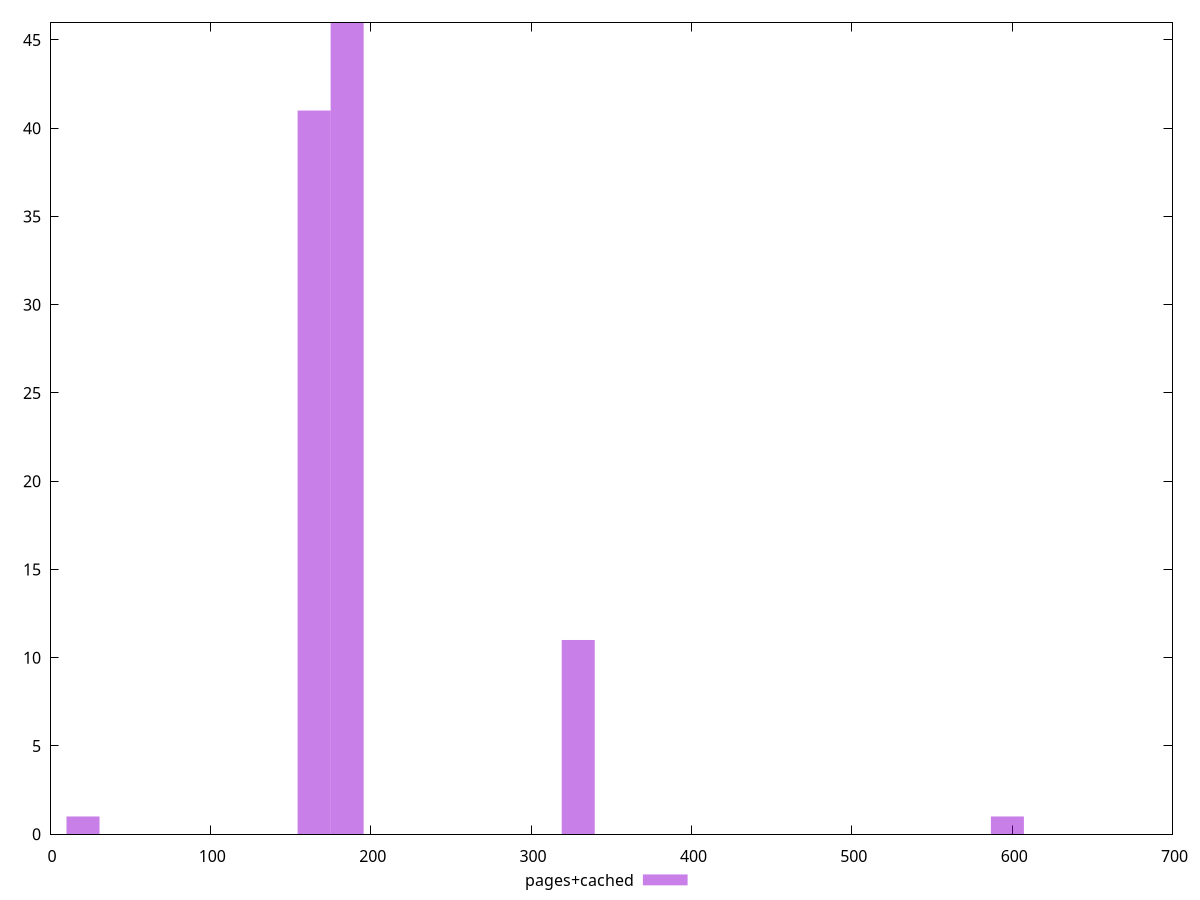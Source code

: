 $_pagesCached <<EOF
597.0483289692514 1
185.29086071459528 46
20.587873412732808 1
164.70298730186246 41
329.4059746037249 11
EOF
set key outside below
set terminal pngcairo
set output "report_00006_2020-11-02T20-21-41.718Z/uses-http2/pages+cached//raw_hist.png"
set yrange [0:46]
set boxwidth 20.587873412732808
set style fill transparent solid 0.5 noborder
plot $_pagesCached title "pages+cached" with boxes ,
